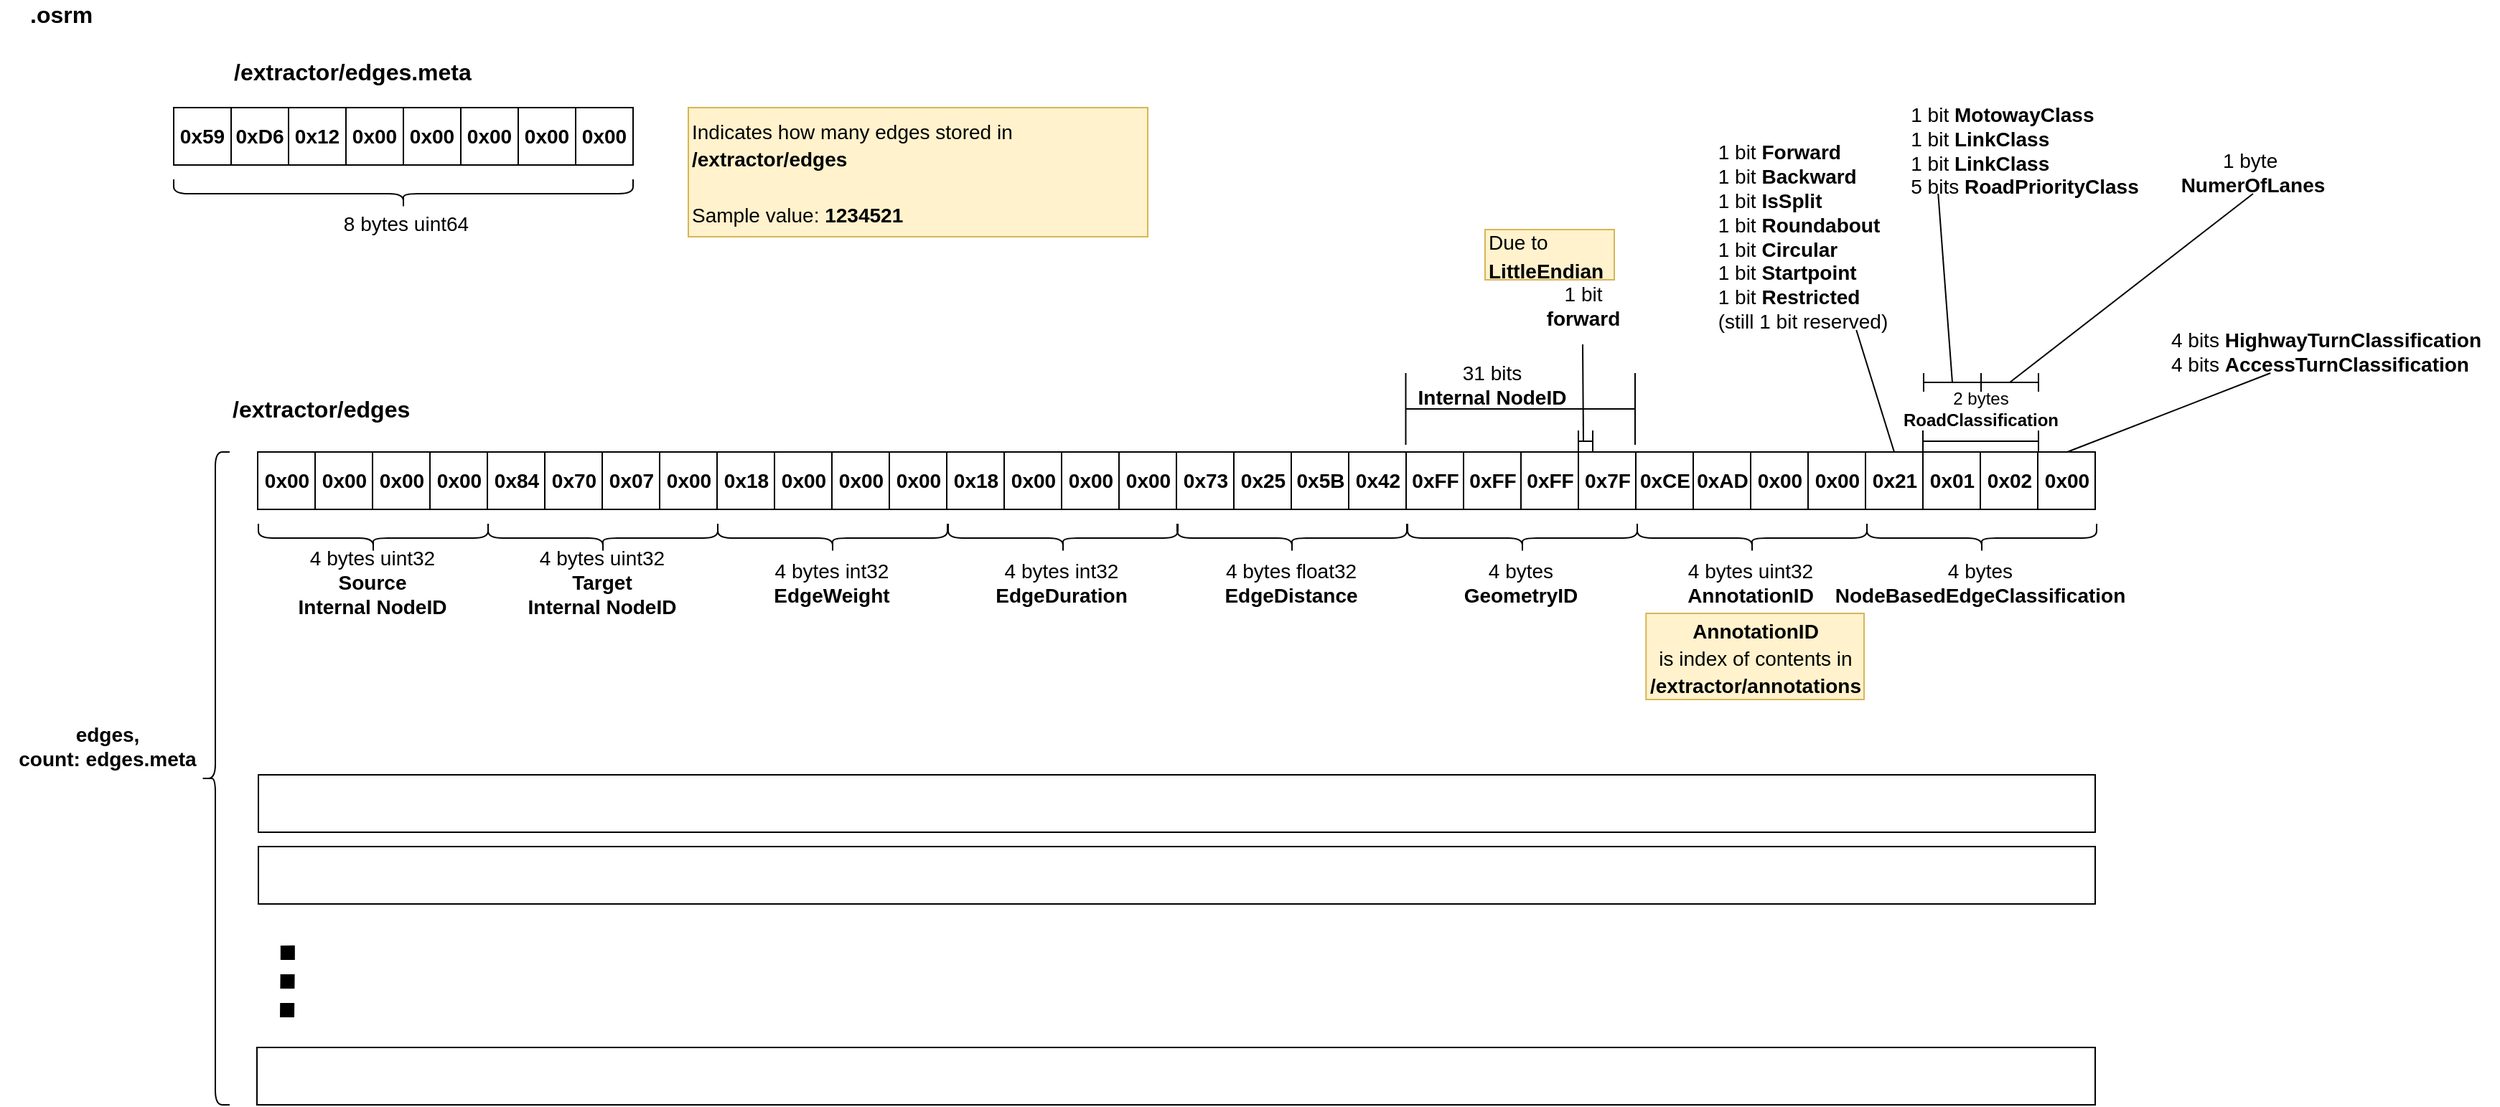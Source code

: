 <mxfile version="12.4.3" type="github" pages="1">
  <diagram id="peSgpNI3BcgGdvSU9K40" name="Page-1">
    <mxGraphModel dx="905" dy="623" grid="1" gridSize="10" guides="1" tooltips="1" connect="1" arrows="1" fold="1" page="1" pageScale="1" pageWidth="1169" pageHeight="827" math="0" shadow="0">
      <root>
        <mxCell id="0"/>
        <mxCell id="1" parent="0"/>
        <mxCell id="VliR9g0e-GEGa0XOMWeD-1" value="0x59" style="rounded=0;whiteSpace=wrap;html=1;fontStyle=1;fontSize=14;" parent="1" vertex="1">
          <mxGeometry x="141" y="85" width="40" height="40" as="geometry"/>
        </mxCell>
        <mxCell id="VliR9g0e-GEGa0XOMWeD-2" value="0xD6" style="rounded=0;whiteSpace=wrap;html=1;fontStyle=1;fontSize=14;" parent="1" vertex="1">
          <mxGeometry x="181" y="85" width="40" height="40" as="geometry"/>
        </mxCell>
        <mxCell id="VliR9g0e-GEGa0XOMWeD-3" value="0x12" style="rounded=0;whiteSpace=wrap;html=1;fontStyle=1;fontSize=14;" parent="1" vertex="1">
          <mxGeometry x="221" y="85" width="40" height="40" as="geometry"/>
        </mxCell>
        <mxCell id="VliR9g0e-GEGa0XOMWeD-4" value="0x00" style="rounded=0;whiteSpace=wrap;html=1;fontStyle=1;fontSize=14;" parent="1" vertex="1">
          <mxGeometry x="261" y="85" width="40" height="40" as="geometry"/>
        </mxCell>
        <mxCell id="VliR9g0e-GEGa0XOMWeD-5" value="0x00" style="rounded=0;whiteSpace=wrap;html=1;fontStyle=1;fontSize=14;" parent="1" vertex="1">
          <mxGeometry x="301" y="85" width="40" height="40" as="geometry"/>
        </mxCell>
        <mxCell id="VliR9g0e-GEGa0XOMWeD-6" value="0x00" style="rounded=0;whiteSpace=wrap;html=1;fontStyle=1;fontSize=14;" parent="1" vertex="1">
          <mxGeometry x="341" y="85" width="40" height="40" as="geometry"/>
        </mxCell>
        <mxCell id="VliR9g0e-GEGa0XOMWeD-7" value="0x00" style="rounded=0;whiteSpace=wrap;html=1;fontStyle=1;fontSize=14;" parent="1" vertex="1">
          <mxGeometry x="381" y="85" width="40" height="40" as="geometry"/>
        </mxCell>
        <mxCell id="VliR9g0e-GEGa0XOMWeD-8" value="0x00" style="rounded=0;whiteSpace=wrap;html=1;fontStyle=1;fontSize=14;" parent="1" vertex="1">
          <mxGeometry x="421" y="85" width="40" height="40" as="geometry"/>
        </mxCell>
        <mxCell id="VliR9g0e-GEGa0XOMWeD-28" value="" style="shape=curlyBracket;whiteSpace=wrap;html=1;rounded=1;fontSize=14;rotation=-90;" parent="1" vertex="1">
          <mxGeometry x="291" y="-15" width="20" height="320" as="geometry"/>
        </mxCell>
        <mxCell id="VliR9g0e-GEGa0XOMWeD-29" value="8 bytes uint64" style="text;html=1;strokeColor=none;fillColor=none;align=center;verticalAlign=middle;whiteSpace=wrap;rounded=0;fontSize=14;" parent="1" vertex="1">
          <mxGeometry x="221" y="156" width="164" height="20" as="geometry"/>
        </mxCell>
        <mxCell id="ZOe7THteKk9-Ha0sNbh8-1" value=".osrm " style="text;html=1;strokeColor=none;fillColor=none;align=left;verticalAlign=middle;whiteSpace=wrap;rounded=0;fontSize=16;fontStyle=1" parent="1" vertex="1">
          <mxGeometry x="39" y="10" width="245" height="20" as="geometry"/>
        </mxCell>
        <mxCell id="1GXQoTSjyK3YCtDIwdtC-1" value="/extractor/edges.meta" style="text;html=1;strokeColor=none;fillColor=none;align=left;verticalAlign=middle;whiteSpace=wrap;rounded=0;fontSize=16;fontStyle=1" parent="1" vertex="1">
          <mxGeometry x="181" y="50" width="245" height="20" as="geometry"/>
        </mxCell>
        <mxCell id="1GXQoTSjyK3YCtDIwdtC-2" value="&lt;font style=&quot;font-size: 14px&quot;&gt;&lt;span style=&quot;font-weight: normal&quot;&gt;Indicates how many edges stored in &lt;br&gt;&lt;/span&gt;/extractor/edges&lt;br&gt;&lt;br&gt;&lt;span style=&quot;font-weight: 400 ; text-align: center&quot;&gt;Sample value:&amp;nbsp;&lt;/span&gt;&lt;b style=&quot;text-align: center&quot;&gt;1234521&lt;/b&gt;&lt;br&gt;&lt;/font&gt;" style="text;html=1;strokeColor=#d6b656;fillColor=#fff2cc;align=left;verticalAlign=middle;whiteSpace=wrap;rounded=0;fontSize=16;fontStyle=1" parent="1" vertex="1">
          <mxGeometry x="499.5" y="85" width="320" height="90" as="geometry"/>
        </mxCell>
        <mxCell id="1GXQoTSjyK3YCtDIwdtC-5" value="/extractor/edges" style="text;html=1;strokeColor=none;fillColor=none;align=left;verticalAlign=middle;whiteSpace=wrap;rounded=0;fontSize=16;fontStyle=1" parent="1" vertex="1">
          <mxGeometry x="180" y="285" width="245" height="20" as="geometry"/>
        </mxCell>
        <mxCell id="1GXQoTSjyK3YCtDIwdtC-6" value="0x00" style="rounded=0;whiteSpace=wrap;html=1;fontStyle=1;fontSize=14;" parent="1" vertex="1">
          <mxGeometry x="199.5" y="325" width="40" height="40" as="geometry"/>
        </mxCell>
        <mxCell id="1GXQoTSjyK3YCtDIwdtC-7" value="0x00" style="rounded=0;whiteSpace=wrap;html=1;fontStyle=1;fontSize=14;" parent="1" vertex="1">
          <mxGeometry x="239.5" y="325" width="40" height="40" as="geometry"/>
        </mxCell>
        <mxCell id="1GXQoTSjyK3YCtDIwdtC-8" value="0x00" style="rounded=0;whiteSpace=wrap;html=1;fontStyle=1;fontSize=14;" parent="1" vertex="1">
          <mxGeometry x="279.5" y="325" width="40" height="40" as="geometry"/>
        </mxCell>
        <mxCell id="1GXQoTSjyK3YCtDIwdtC-9" value="0x00" style="rounded=0;whiteSpace=wrap;html=1;fontStyle=1;fontSize=14;" parent="1" vertex="1">
          <mxGeometry x="319.5" y="325" width="40" height="40" as="geometry"/>
        </mxCell>
        <mxCell id="1GXQoTSjyK3YCtDIwdtC-10" value="0x84" style="rounded=0;whiteSpace=wrap;html=1;fontStyle=1;fontSize=14;" parent="1" vertex="1">
          <mxGeometry x="359.5" y="325" width="40" height="40" as="geometry"/>
        </mxCell>
        <mxCell id="1GXQoTSjyK3YCtDIwdtC-11" value="0x70" style="rounded=0;whiteSpace=wrap;html=1;fontStyle=1;fontSize=14;" parent="1" vertex="1">
          <mxGeometry x="399.5" y="325" width="40" height="40" as="geometry"/>
        </mxCell>
        <mxCell id="1GXQoTSjyK3YCtDIwdtC-12" value="0x07" style="rounded=0;whiteSpace=wrap;html=1;fontStyle=1;fontSize=14;" parent="1" vertex="1">
          <mxGeometry x="439.5" y="325" width="40" height="40" as="geometry"/>
        </mxCell>
        <mxCell id="1GXQoTSjyK3YCtDIwdtC-13" value="0x00" style="rounded=0;whiteSpace=wrap;html=1;fontStyle=1;fontSize=14;" parent="1" vertex="1">
          <mxGeometry x="479.5" y="325" width="40" height="40" as="geometry"/>
        </mxCell>
        <mxCell id="1GXQoTSjyK3YCtDIwdtC-14" value="" style="shape=curlyBracket;whiteSpace=wrap;html=1;rounded=1;fontSize=14;rotation=-90;" parent="1" vertex="1">
          <mxGeometry x="270" y="305" width="20" height="160" as="geometry"/>
        </mxCell>
        <mxCell id="1GXQoTSjyK3YCtDIwdtC-15" value="4 bytes uint32&lt;br&gt;&lt;b&gt;Source &lt;br&gt;Internal NodeID&lt;/b&gt;&lt;b&gt;&lt;br&gt;&lt;/b&gt;" style="text;html=1;strokeColor=none;fillColor=none;align=center;verticalAlign=middle;whiteSpace=wrap;rounded=0;fontSize=14;" parent="1" vertex="1">
          <mxGeometry x="180" y="388.5" width="199" height="55" as="geometry"/>
        </mxCell>
        <mxCell id="1GXQoTSjyK3YCtDIwdtC-16" value="0x18" style="rounded=0;whiteSpace=wrap;html=1;fontStyle=1;fontSize=14;" parent="1" vertex="1">
          <mxGeometry x="519.5" y="325" width="40" height="40" as="geometry"/>
        </mxCell>
        <mxCell id="1GXQoTSjyK3YCtDIwdtC-17" value="0x00" style="rounded=0;whiteSpace=wrap;html=1;fontStyle=1;fontSize=14;" parent="1" vertex="1">
          <mxGeometry x="559.5" y="325" width="40" height="40" as="geometry"/>
        </mxCell>
        <mxCell id="1GXQoTSjyK3YCtDIwdtC-18" value="0x00" style="rounded=0;whiteSpace=wrap;html=1;fontStyle=1;fontSize=14;" parent="1" vertex="1">
          <mxGeometry x="599.5" y="325" width="40" height="40" as="geometry"/>
        </mxCell>
        <mxCell id="1GXQoTSjyK3YCtDIwdtC-19" value="0x00" style="rounded=0;whiteSpace=wrap;html=1;fontStyle=1;fontSize=14;" parent="1" vertex="1">
          <mxGeometry x="639.5" y="325" width="40" height="40" as="geometry"/>
        </mxCell>
        <mxCell id="1GXQoTSjyK3YCtDIwdtC-20" value="0x18" style="rounded=0;whiteSpace=wrap;html=1;fontStyle=1;fontSize=14;" parent="1" vertex="1">
          <mxGeometry x="679.5" y="325" width="40" height="40" as="geometry"/>
        </mxCell>
        <mxCell id="1GXQoTSjyK3YCtDIwdtC-21" value="0x00" style="rounded=0;whiteSpace=wrap;html=1;fontStyle=1;fontSize=14;" parent="1" vertex="1">
          <mxGeometry x="719.5" y="325" width="40" height="40" as="geometry"/>
        </mxCell>
        <mxCell id="1GXQoTSjyK3YCtDIwdtC-22" value="0x00" style="rounded=0;whiteSpace=wrap;html=1;fontStyle=1;fontSize=14;" parent="1" vertex="1">
          <mxGeometry x="759.5" y="325" width="40" height="40" as="geometry"/>
        </mxCell>
        <mxCell id="1GXQoTSjyK3YCtDIwdtC-23" value="0x00" style="rounded=0;whiteSpace=wrap;html=1;fontStyle=1;fontSize=14;" parent="1" vertex="1">
          <mxGeometry x="799.5" y="325" width="40" height="40" as="geometry"/>
        </mxCell>
        <mxCell id="1GXQoTSjyK3YCtDIwdtC-24" value="" style="shape=curlyBracket;whiteSpace=wrap;html=1;rounded=1;fontSize=14;rotation=-90;" parent="1" vertex="1">
          <mxGeometry x="430" y="305" width="20" height="160" as="geometry"/>
        </mxCell>
        <mxCell id="1GXQoTSjyK3YCtDIwdtC-31" value="" style="shape=curlyBracket;whiteSpace=wrap;html=1;rounded=1;fontSize=14;rotation=0;" parent="1" vertex="1">
          <mxGeometry x="160" y="325" width="20" height="455" as="geometry"/>
        </mxCell>
        <mxCell id="1GXQoTSjyK3YCtDIwdtC-32" value="" style="rounded=0;whiteSpace=wrap;html=1;" parent="1" vertex="1">
          <mxGeometry x="200" y="550" width="1279.5" height="40" as="geometry"/>
        </mxCell>
        <mxCell id="1GXQoTSjyK3YCtDIwdtC-33" value="" style="rounded=0;whiteSpace=wrap;html=1;" parent="1" vertex="1">
          <mxGeometry x="200" y="600" width="1279.5" height="40" as="geometry"/>
        </mxCell>
        <mxCell id="1GXQoTSjyK3YCtDIwdtC-34" value="" style="endArrow=none;dashed=1;html=1;strokeWidth=10;strokeColor=#000000;rounded=1;dashPattern=1 1;" parent="1" edge="1">
          <mxGeometry width="50" height="50" relative="1" as="geometry">
            <mxPoint x="220" y="719" as="sourcePoint"/>
            <mxPoint x="220" y="659" as="targetPoint"/>
            <Array as="points">
              <mxPoint x="220.5" y="669"/>
            </Array>
          </mxGeometry>
        </mxCell>
        <mxCell id="1GXQoTSjyK3YCtDIwdtC-35" value="&lt;b&gt;edges, &lt;br&gt;count: edges.meta&lt;/b&gt;" style="text;html=1;strokeColor=none;fillColor=none;align=center;verticalAlign=middle;whiteSpace=wrap;rounded=0;fontSize=14;" parent="1" vertex="1">
          <mxGeometry x="20" y="497.5" width="150" height="65" as="geometry"/>
        </mxCell>
        <mxCell id="1GXQoTSjyK3YCtDIwdtC-36" value="" style="rounded=0;whiteSpace=wrap;html=1;" parent="1" vertex="1">
          <mxGeometry x="199" y="740" width="1280.5" height="40" as="geometry"/>
        </mxCell>
        <mxCell id="1GXQoTSjyK3YCtDIwdtC-38" value="4 bytes uint32&lt;br&gt;&lt;b&gt;Target &lt;br&gt;Internal NodeID&lt;/b&gt;&lt;b&gt;&lt;br&gt;&lt;/b&gt;" style="text;html=1;strokeColor=none;fillColor=none;align=center;verticalAlign=middle;whiteSpace=wrap;rounded=0;fontSize=14;" parent="1" vertex="1">
          <mxGeometry x="339.5" y="388.5" width="199" height="55" as="geometry"/>
        </mxCell>
        <mxCell id="LCOS7pQHtBjKBEXSgl_J-1" value="" style="shape=curlyBracket;whiteSpace=wrap;html=1;rounded=1;fontSize=14;rotation=-90;" parent="1" vertex="1">
          <mxGeometry x="590" y="305" width="20" height="160" as="geometry"/>
        </mxCell>
        <mxCell id="LCOS7pQHtBjKBEXSgl_J-2" value="4 bytes int32&lt;br&gt;&lt;b&gt;EdgeWeight&lt;br&gt;&lt;/b&gt;" style="text;html=1;strokeColor=none;fillColor=none;align=center;verticalAlign=middle;whiteSpace=wrap;rounded=0;fontSize=14;" parent="1" vertex="1">
          <mxGeometry x="499.5" y="388.5" width="199" height="55" as="geometry"/>
        </mxCell>
        <mxCell id="LCOS7pQHtBjKBEXSgl_J-3" value="" style="shape=curlyBracket;whiteSpace=wrap;html=1;rounded=1;fontSize=14;rotation=-90;" parent="1" vertex="1">
          <mxGeometry x="750.5" y="305" width="20" height="160" as="geometry"/>
        </mxCell>
        <mxCell id="LCOS7pQHtBjKBEXSgl_J-4" value="4 bytes int32&lt;br&gt;&lt;b&gt;EdgeDuration&lt;br&gt;&lt;/b&gt;" style="text;html=1;strokeColor=none;fillColor=none;align=center;verticalAlign=middle;whiteSpace=wrap;rounded=0;fontSize=14;" parent="1" vertex="1">
          <mxGeometry x="660" y="388.5" width="199" height="55" as="geometry"/>
        </mxCell>
        <mxCell id="LCOS7pQHtBjKBEXSgl_J-5" value="0x73" style="rounded=0;whiteSpace=wrap;html=1;fontStyle=1;fontSize=14;" parent="1" vertex="1">
          <mxGeometry x="839.5" y="325" width="40" height="40" as="geometry"/>
        </mxCell>
        <mxCell id="LCOS7pQHtBjKBEXSgl_J-6" value="0x25" style="rounded=0;whiteSpace=wrap;html=1;fontStyle=1;fontSize=14;" parent="1" vertex="1">
          <mxGeometry x="879.5" y="325" width="40" height="40" as="geometry"/>
        </mxCell>
        <mxCell id="LCOS7pQHtBjKBEXSgl_J-7" value="0x5B" style="rounded=0;whiteSpace=wrap;html=1;fontStyle=1;fontSize=14;" parent="1" vertex="1">
          <mxGeometry x="919.5" y="325" width="40" height="40" as="geometry"/>
        </mxCell>
        <mxCell id="LCOS7pQHtBjKBEXSgl_J-8" value="0x42" style="rounded=0;whiteSpace=wrap;html=1;fontStyle=1;fontSize=14;" parent="1" vertex="1">
          <mxGeometry x="959.5" y="325" width="40" height="40" as="geometry"/>
        </mxCell>
        <mxCell id="LCOS7pQHtBjKBEXSgl_J-9" value="0xFF" style="rounded=0;whiteSpace=wrap;html=1;fontStyle=1;fontSize=14;" parent="1" vertex="1">
          <mxGeometry x="999.5" y="325" width="40" height="40" as="geometry"/>
        </mxCell>
        <mxCell id="LCOS7pQHtBjKBEXSgl_J-10" value="0xFF" style="rounded=0;whiteSpace=wrap;html=1;fontStyle=1;fontSize=14;" parent="1" vertex="1">
          <mxGeometry x="1039.5" y="325" width="40" height="40" as="geometry"/>
        </mxCell>
        <mxCell id="LCOS7pQHtBjKBEXSgl_J-11" value="0xFF" style="rounded=0;whiteSpace=wrap;html=1;fontStyle=1;fontSize=14;" parent="1" vertex="1">
          <mxGeometry x="1079.5" y="325" width="40" height="40" as="geometry"/>
        </mxCell>
        <mxCell id="LCOS7pQHtBjKBEXSgl_J-12" value="0x7F" style="rounded=0;whiteSpace=wrap;html=1;fontStyle=1;fontSize=14;" parent="1" vertex="1">
          <mxGeometry x="1119.5" y="325" width="40" height="40" as="geometry"/>
        </mxCell>
        <mxCell id="LCOS7pQHtBjKBEXSgl_J-13" value="0xCE" style="rounded=0;whiteSpace=wrap;html=1;fontStyle=1;fontSize=14;" parent="1" vertex="1">
          <mxGeometry x="1159.5" y="325" width="40" height="40" as="geometry"/>
        </mxCell>
        <mxCell id="LCOS7pQHtBjKBEXSgl_J-14" value="0xAD" style="rounded=0;whiteSpace=wrap;html=1;fontStyle=1;fontSize=14;" parent="1" vertex="1">
          <mxGeometry x="1199.5" y="325" width="40" height="40" as="geometry"/>
        </mxCell>
        <mxCell id="LCOS7pQHtBjKBEXSgl_J-15" value="0x00" style="rounded=0;whiteSpace=wrap;html=1;fontStyle=1;fontSize=14;" parent="1" vertex="1">
          <mxGeometry x="1239.5" y="325" width="40" height="40" as="geometry"/>
        </mxCell>
        <mxCell id="LCOS7pQHtBjKBEXSgl_J-16" value="0x00" style="rounded=0;whiteSpace=wrap;html=1;fontStyle=1;fontSize=14;" parent="1" vertex="1">
          <mxGeometry x="1279.5" y="325" width="40" height="40" as="geometry"/>
        </mxCell>
        <mxCell id="LCOS7pQHtBjKBEXSgl_J-17" value="0x21" style="rounded=0;whiteSpace=wrap;html=1;fontStyle=1;fontSize=14;" parent="1" vertex="1">
          <mxGeometry x="1319.5" y="325" width="40" height="40" as="geometry"/>
        </mxCell>
        <mxCell id="LCOS7pQHtBjKBEXSgl_J-18" value="0x01" style="rounded=0;whiteSpace=wrap;html=1;fontStyle=1;fontSize=14;" parent="1" vertex="1">
          <mxGeometry x="1359.5" y="325" width="40" height="40" as="geometry"/>
        </mxCell>
        <mxCell id="LCOS7pQHtBjKBEXSgl_J-19" value="0x02" style="rounded=0;whiteSpace=wrap;html=1;fontStyle=1;fontSize=14;" parent="1" vertex="1">
          <mxGeometry x="1399.5" y="325" width="40" height="40" as="geometry"/>
        </mxCell>
        <mxCell id="LCOS7pQHtBjKBEXSgl_J-20" value="0x00" style="rounded=0;whiteSpace=wrap;html=1;fontStyle=1;fontSize=14;" parent="1" vertex="1">
          <mxGeometry x="1439.5" y="325" width="40" height="40" as="geometry"/>
        </mxCell>
        <mxCell id="LCOS7pQHtBjKBEXSgl_J-21" value="" style="shape=curlyBracket;whiteSpace=wrap;html=1;rounded=1;fontSize=14;rotation=-90;" parent="1" vertex="1">
          <mxGeometry x="910" y="305" width="20" height="160" as="geometry"/>
        </mxCell>
        <mxCell id="LCOS7pQHtBjKBEXSgl_J-22" value="4 bytes float32&lt;br&gt;&lt;b&gt;EdgeDistance&lt;br&gt;&lt;/b&gt;" style="text;html=1;strokeColor=none;fillColor=none;align=center;verticalAlign=middle;whiteSpace=wrap;rounded=0;fontSize=14;" parent="1" vertex="1">
          <mxGeometry x="819.5" y="388.5" width="199" height="55" as="geometry"/>
        </mxCell>
        <mxCell id="LCOS7pQHtBjKBEXSgl_J-23" value="" style="shape=curlyBracket;whiteSpace=wrap;html=1;rounded=1;fontSize=14;rotation=-90;" parent="1" vertex="1">
          <mxGeometry x="1070.5" y="305" width="20" height="160" as="geometry"/>
        </mxCell>
        <mxCell id="LCOS7pQHtBjKBEXSgl_J-24" value="4 bytes&lt;br&gt;&lt;b&gt;GeometryID&lt;br&gt;&lt;/b&gt;" style="text;html=1;strokeColor=none;fillColor=none;align=center;verticalAlign=middle;whiteSpace=wrap;rounded=0;fontSize=14;" parent="1" vertex="1">
          <mxGeometry x="980" y="388.5" width="199" height="55" as="geometry"/>
        </mxCell>
        <mxCell id="LCOS7pQHtBjKBEXSgl_J-25" value="" style="shape=curlyBracket;whiteSpace=wrap;html=1;rounded=1;fontSize=14;rotation=-90;" parent="1" vertex="1">
          <mxGeometry x="1230.5" y="305" width="20" height="160" as="geometry"/>
        </mxCell>
        <mxCell id="LCOS7pQHtBjKBEXSgl_J-26" value="4 bytes uint32&lt;br&gt;&lt;b&gt;AnnotationID&lt;br&gt;&lt;/b&gt;" style="text;html=1;strokeColor=none;fillColor=none;align=center;verticalAlign=middle;whiteSpace=wrap;rounded=0;fontSize=14;" parent="1" vertex="1">
          <mxGeometry x="1140" y="388.5" width="199" height="55" as="geometry"/>
        </mxCell>
        <mxCell id="LCOS7pQHtBjKBEXSgl_J-27" value="" style="shape=curlyBracket;whiteSpace=wrap;html=1;rounded=1;fontSize=14;rotation=-90;" parent="1" vertex="1">
          <mxGeometry x="1390.5" y="305" width="20" height="160" as="geometry"/>
        </mxCell>
        <mxCell id="LCOS7pQHtBjKBEXSgl_J-28" value="4 bytes&lt;br&gt;&lt;b&gt;NodeBasedEdgeClassification&lt;br&gt;&lt;/b&gt;" style="text;html=1;strokeColor=none;fillColor=none;align=center;verticalAlign=middle;whiteSpace=wrap;rounded=0;fontSize=14;" parent="1" vertex="1">
          <mxGeometry x="1300" y="388.5" width="199" height="55" as="geometry"/>
        </mxCell>
        <mxCell id="LCOS7pQHtBjKBEXSgl_J-29" value="" style="shape=crossbar;whiteSpace=wrap;html=1;rounded=1;" parent="1" vertex="1">
          <mxGeometry x="999.25" y="270" width="159.75" height="50" as="geometry"/>
        </mxCell>
        <mxCell id="LCOS7pQHtBjKBEXSgl_J-31" value="" style="shape=crossbar;whiteSpace=wrap;html=1;rounded=1;" parent="1" vertex="1">
          <mxGeometry x="1119.5" y="310" width="10" height="15" as="geometry"/>
        </mxCell>
        <mxCell id="LCOS7pQHtBjKBEXSgl_J-32" value="31 bits&lt;br&gt;&lt;b&gt;Internal NodeID&lt;br&gt;&lt;/b&gt;" style="text;html=1;strokeColor=none;fillColor=none;align=center;verticalAlign=middle;whiteSpace=wrap;rounded=0;fontSize=14;" parent="1" vertex="1">
          <mxGeometry x="959.5" y="250" width="199" height="55" as="geometry"/>
        </mxCell>
        <mxCell id="LCOS7pQHtBjKBEXSgl_J-33" value="1 bit&lt;br&gt;&lt;b&gt;forward&lt;br&gt;&lt;/b&gt;" style="text;html=1;strokeColor=none;fillColor=none;align=center;verticalAlign=middle;whiteSpace=wrap;rounded=0;fontSize=14;" parent="1" vertex="1">
          <mxGeometry x="1077.75" y="195" width="89.5" height="55" as="geometry"/>
        </mxCell>
        <mxCell id="aOTyq8T4zzu366zdv131-3" value="" style="endArrow=none;html=1;entryX=0.5;entryY=1;entryDx=0;entryDy=0;" parent="1" target="LCOS7pQHtBjKBEXSgl_J-33" edge="1">
          <mxGeometry width="50" height="50" relative="1" as="geometry">
            <mxPoint x="1123" y="318" as="sourcePoint"/>
            <mxPoint x="1143" y="258" as="targetPoint"/>
          </mxGeometry>
        </mxCell>
        <mxCell id="aOTyq8T4zzu366zdv131-6" value="&lt;font style=&quot;font-size: 14px&quot;&gt;&lt;span style=&quot;font-weight: normal&quot;&gt;Due to&lt;/span&gt; LittleEndian&lt;br&gt;&lt;/font&gt;" style="text;html=1;strokeColor=#d6b656;fillColor=#fff2cc;align=left;verticalAlign=middle;whiteSpace=wrap;rounded=0;fontSize=16;fontStyle=1" parent="1" vertex="1">
          <mxGeometry x="1054.5" y="170" width="90" height="35" as="geometry"/>
        </mxCell>
        <mxCell id="aOTyq8T4zzu366zdv131-15" style="rounded=0;orthogonalLoop=1;jettySize=auto;html=1;exitX=0.75;exitY=1;exitDx=0;exitDy=0;entryX=0.5;entryY=0;entryDx=0;entryDy=0;endArrow=none;endFill=0;" parent="1" source="aOTyq8T4zzu366zdv131-7" target="LCOS7pQHtBjKBEXSgl_J-17" edge="1">
          <mxGeometry relative="1" as="geometry"/>
        </mxCell>
        <mxCell id="aOTyq8T4zzu366zdv131-7" value="&lt;div style=&quot;text-align: left&quot;&gt;1 bit &lt;b&gt;Forward&lt;/b&gt;&lt;/div&gt;&lt;div style=&quot;text-align: left&quot;&gt;1 bit &lt;b&gt;Backward&lt;/b&gt;&lt;/div&gt;&lt;div style=&quot;text-align: left&quot;&gt;1 bit &lt;b&gt;IsSplit&lt;/b&gt;&lt;/div&gt;&lt;div style=&quot;text-align: left&quot;&gt;1 bit &lt;b&gt;Roundabout&lt;/b&gt;&lt;/div&gt;&lt;div style=&quot;text-align: left&quot;&gt;1 bit &lt;b&gt;Circular&lt;/b&gt;&lt;/div&gt;&lt;div style=&quot;text-align: left&quot;&gt;1 bit &lt;b&gt;Startpoint&lt;/b&gt;&lt;/div&gt;&lt;div style=&quot;text-align: left&quot;&gt;&lt;span&gt;1 bit&amp;nbsp;&lt;/span&gt;&lt;b&gt;Restricted&lt;/b&gt;&lt;/div&gt;&lt;div style=&quot;text-align: left&quot;&gt;(still 1 bit reserved)&lt;/div&gt;" style="text;html=1;strokeColor=none;fillColor=none;align=center;verticalAlign=middle;whiteSpace=wrap;rounded=0;fontSize=14;" parent="1" vertex="1">
          <mxGeometry x="1199.5" y="110" width="151.5" height="130" as="geometry"/>
        </mxCell>
        <mxCell id="aOTyq8T4zzu366zdv131-16" value="&lt;div style=&quot;text-align: left&quot;&gt;&lt;span&gt;4 bits&amp;nbsp;&lt;/span&gt;&lt;b&gt;HighwayTurnClassification&lt;/b&gt;&lt;br&gt;&lt;/div&gt;&lt;div style=&quot;text-align: left&quot;&gt;&lt;span&gt;4 bits&amp;nbsp;&lt;/span&gt;&lt;b&gt;AccessTurnClassification&lt;/b&gt;&lt;/div&gt;" style="text;html=1;strokeColor=none;fillColor=none;align=center;verticalAlign=middle;whiteSpace=wrap;rounded=0;fontSize=14;" parent="1" vertex="1">
          <mxGeometry x="1520" y="240" width="240.5" height="30" as="geometry"/>
        </mxCell>
        <mxCell id="aOTyq8T4zzu366zdv131-17" value="" style="endArrow=none;html=1;" parent="1" target="aOTyq8T4zzu366zdv131-16" edge="1">
          <mxGeometry width="50" height="50" relative="1" as="geometry">
            <mxPoint x="1460" y="325" as="sourcePoint"/>
            <mxPoint x="1480" y="265" as="targetPoint"/>
          </mxGeometry>
        </mxCell>
        <mxCell id="aOTyq8T4zzu366zdv131-18" value="&lt;div style=&quot;text-align: left&quot;&gt;&lt;span&gt;1 bit&amp;nbsp;&lt;/span&gt;&lt;b&gt;MotowayClass&lt;/b&gt;&lt;br&gt;&lt;/div&gt;&lt;div style=&quot;text-align: left&quot;&gt;&lt;span&gt;1 bit&amp;nbsp;&lt;/span&gt;&lt;b&gt;LinkClass&lt;/b&gt;&lt;/div&gt;&lt;div style=&quot;text-align: left&quot;&gt;1 bit&amp;nbsp;&lt;b&gt;LinkClass&lt;/b&gt;&lt;b&gt;&lt;br&gt;&lt;/b&gt;&lt;/div&gt;&lt;div style=&quot;text-align: left&quot;&gt;5 bits&amp;nbsp;&lt;b&gt;RoadPriorityClass&lt;/b&gt;&lt;/div&gt;" style="text;html=1;strokeColor=none;fillColor=none;align=center;verticalAlign=middle;whiteSpace=wrap;rounded=0;fontSize=14;" parent="1" vertex="1">
          <mxGeometry x="1310" y="85" width="240.5" height="60" as="geometry"/>
        </mxCell>
        <mxCell id="aOTyq8T4zzu366zdv131-19" style="rounded=0;orthogonalLoop=1;jettySize=auto;html=1;exitX=0.25;exitY=1;exitDx=0;exitDy=0;endArrow=none;endFill=0;entryX=0.5;entryY=0.5;entryDx=0;entryDy=0;entryPerimeter=0;" parent="1" source="aOTyq8T4zzu366zdv131-18" target="aOTyq8T4zzu366zdv131-24" edge="1">
          <mxGeometry relative="1" as="geometry">
            <mxPoint x="1323.125" y="250" as="sourcePoint"/>
            <mxPoint x="1370" y="260" as="targetPoint"/>
          </mxGeometry>
        </mxCell>
        <mxCell id="aOTyq8T4zzu366zdv131-20" value="&lt;div&gt;&lt;span&gt;1 byte&amp;nbsp;&lt;/span&gt;&lt;/div&gt;&lt;div&gt;&lt;b&gt;NumerOfLanes&lt;/b&gt;&lt;br&gt;&lt;/div&gt;" style="text;html=1;strokeColor=none;fillColor=none;align=center;verticalAlign=middle;whiteSpace=wrap;rounded=0;fontSize=14;" parent="1" vertex="1">
          <mxGeometry x="1520" y="115" width="139" height="30" as="geometry"/>
        </mxCell>
        <mxCell id="aOTyq8T4zzu366zdv131-21" style="rounded=0;orthogonalLoop=1;jettySize=auto;html=1;exitX=0.5;exitY=1;exitDx=0;exitDy=0;endArrow=none;endFill=0;entryX=0.5;entryY=0.5;entryDx=0;entryDy=0;entryPerimeter=0;" parent="1" source="aOTyq8T4zzu366zdv131-20" target="aOTyq8T4zzu366zdv131-26" edge="1">
          <mxGeometry relative="1" as="geometry">
            <mxPoint x="1380.125" y="155" as="sourcePoint"/>
            <mxPoint x="1430" y="260" as="targetPoint"/>
          </mxGeometry>
        </mxCell>
        <mxCell id="aOTyq8T4zzu366zdv131-22" value="" style="shape=crossbar;whiteSpace=wrap;html=1;rounded=1;" parent="1" vertex="1">
          <mxGeometry x="1359.5" y="310" width="80.5" height="15" as="geometry"/>
        </mxCell>
        <mxCell id="aOTyq8T4zzu366zdv131-23" value="2 bytes&lt;br style=&quot;font-size: 12px;&quot;&gt;&lt;b style=&quot;font-size: 12px;&quot;&gt;RoadClassification&lt;br style=&quot;font-size: 12px;&quot;&gt;&lt;/b&gt;" style="text;html=1;strokeColor=none;fillColor=none;align=center;verticalAlign=middle;whiteSpace=wrap;rounded=0;fontSize=12;" parent="1" vertex="1">
          <mxGeometry x="1329.5" y="280" width="140" height="30" as="geometry"/>
        </mxCell>
        <mxCell id="aOTyq8T4zzu366zdv131-24" value="" style="shape=crossbar;whiteSpace=wrap;html=1;rounded=1;fontSize=12;" parent="1" vertex="1">
          <mxGeometry x="1360" y="270" width="40" height="13" as="geometry"/>
        </mxCell>
        <mxCell id="aOTyq8T4zzu366zdv131-26" value="" style="shape=crossbar;whiteSpace=wrap;html=1;rounded=1;fontSize=12;" parent="1" vertex="1">
          <mxGeometry x="1400" y="270" width="40" height="13" as="geometry"/>
        </mxCell>
        <mxCell id="FONUryo6EK9-PI6UZZHe-1" value="&lt;font style=&quot;font-size: 14px&quot;&gt;AnnotationID&lt;span style=&quot;font-weight: 400&quot;&gt; &lt;br&gt;is index of&amp;nbsp;&lt;/span&gt;&lt;span style=&quot;font-weight: normal&quot;&gt;contents&lt;/span&gt;&lt;span style=&quot;font-weight: 400&quot;&gt;&amp;nbsp;in &lt;/span&gt;/extractor/annotations&lt;br&gt;&lt;/font&gt;" style="text;html=1;strokeColor=#d6b656;fillColor=#fff2cc;align=center;verticalAlign=middle;whiteSpace=wrap;rounded=0;fontSize=16;fontStyle=1" vertex="1" parent="1">
          <mxGeometry x="1166.63" y="437.5" width="151.87" height="60" as="geometry"/>
        </mxCell>
      </root>
    </mxGraphModel>
  </diagram>
</mxfile>
